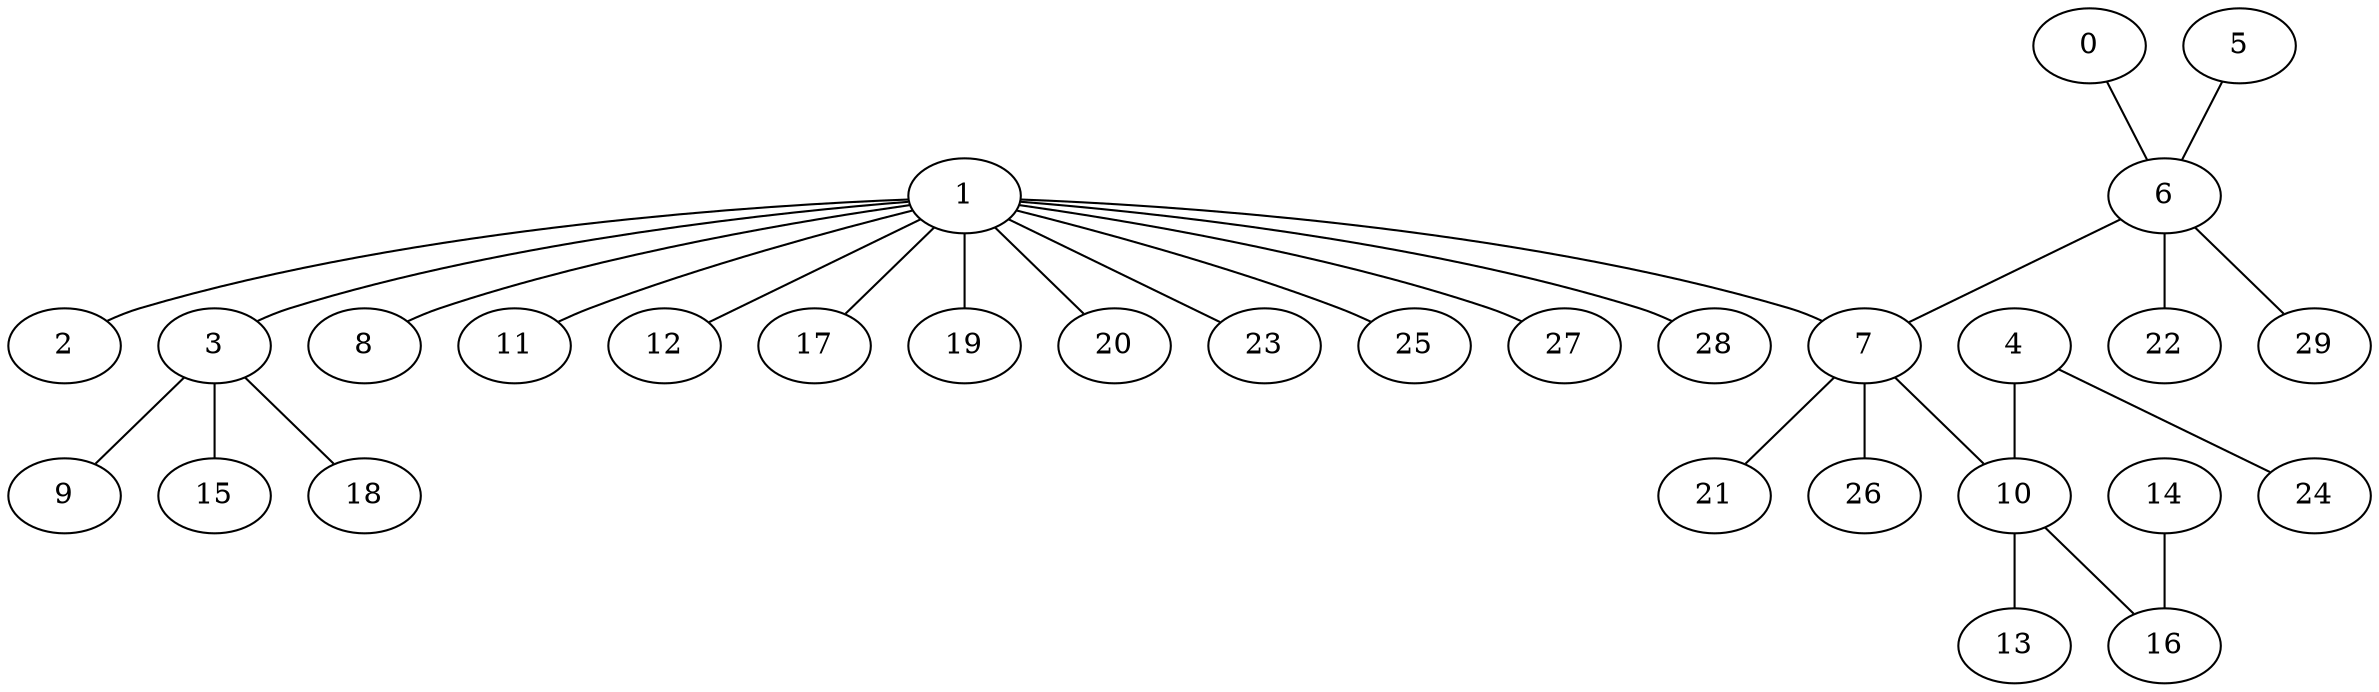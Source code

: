 graph G {
  1;
  2;
  3;
  7;
  6;
  0;
  5;
  8;
  9;
  10;
  4;
  11;
  12;
  13;
  15;
  16;
  14;
  17;
  18;
  19;
  20;
  21;
  22;
  23;
  24;
  25;
  26;
  27;
  28;
  29;
   1 -- 2;
   1 -- 3;
   1 -- 7;
   6 -- 7;
   0 -- 6;
   5 -- 6;
   1 -- 8;
   3 -- 9;
   7 -- 10;
   4 -- 10;
   1 -- 11;
   1 -- 12;
   10 -- 13;
   3 -- 15;
   10 -- 16;
   14 -- 16;
   1 -- 17;
   3 -- 18;
   1 -- 19;
   1 -- 20;
   7 -- 21;
   6 -- 22;
   1 -- 23;
   4 -- 24;
   1 -- 25;
   7 -- 26;
   1 -- 27;
   1 -- 28;
   6 -- 29;
}
